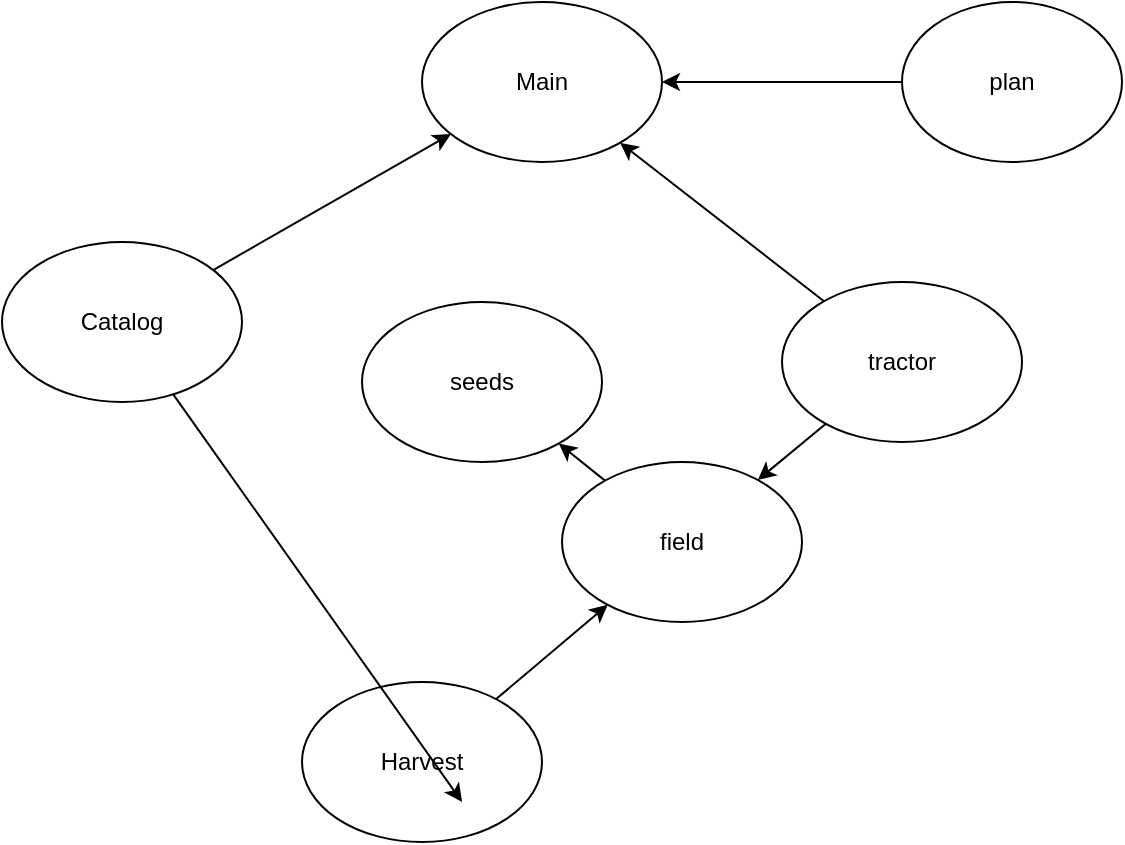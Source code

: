 <mxfile>
    <diagram id="yYyTrFEsh2mmxmy0rqgF" name="Page-1">
        <mxGraphModel dx="737" dy="566" grid="1" gridSize="10" guides="1" tooltips="1" connect="1" arrows="1" fold="1" page="1" pageScale="1" pageWidth="850" pageHeight="1100" math="0" shadow="0">
            <root>
                <mxCell id="0"/>
                <mxCell id="1" parent="0"/>
                <mxCell id="2" value="Main" style="ellipse;whiteSpace=wrap;html=1;" vertex="1" parent="1">
                    <mxGeometry x="260" y="70" width="120" height="80" as="geometry"/>
                </mxCell>
                <mxCell id="3" value="seeds" style="ellipse;whiteSpace=wrap;html=1;" vertex="1" parent="1">
                    <mxGeometry x="230" y="220" width="120" height="80" as="geometry"/>
                </mxCell>
                <mxCell id="10" style="edgeStyle=none;html=1;" edge="1" parent="1" source="4" target="3">
                    <mxGeometry relative="1" as="geometry"/>
                </mxCell>
                <mxCell id="4" value="field" style="ellipse;whiteSpace=wrap;html=1;" vertex="1" parent="1">
                    <mxGeometry x="330" y="300" width="120" height="80" as="geometry"/>
                </mxCell>
                <mxCell id="11" style="edgeStyle=none;html=1;" edge="1" parent="1" source="5" target="4">
                    <mxGeometry relative="1" as="geometry"/>
                </mxCell>
                <mxCell id="13" style="edgeStyle=none;html=1;" edge="1" parent="1" source="5" target="2">
                    <mxGeometry relative="1" as="geometry"/>
                </mxCell>
                <mxCell id="5" value="tractor" style="ellipse;whiteSpace=wrap;html=1;" vertex="1" parent="1">
                    <mxGeometry x="440" y="210" width="120" height="80" as="geometry"/>
                </mxCell>
                <mxCell id="14" style="edgeStyle=none;html=1;" edge="1" parent="1" source="6" target="4">
                    <mxGeometry relative="1" as="geometry"/>
                </mxCell>
                <mxCell id="6" value="Harvest" style="ellipse;whiteSpace=wrap;html=1;" vertex="1" parent="1">
                    <mxGeometry x="200" y="410" width="120" height="80" as="geometry"/>
                </mxCell>
                <mxCell id="9" style="edgeStyle=none;html=1;" edge="1" parent="1" source="7" target="2">
                    <mxGeometry relative="1" as="geometry"/>
                </mxCell>
                <mxCell id="7" value="plan" style="ellipse;whiteSpace=wrap;html=1;" vertex="1" parent="1">
                    <mxGeometry x="500" y="70" width="110" height="80" as="geometry"/>
                </mxCell>
                <mxCell id="15" style="edgeStyle=none;html=1;entryX=0.667;entryY=0.75;entryDx=0;entryDy=0;entryPerimeter=0;" edge="1" parent="1" source="8" target="6">
                    <mxGeometry relative="1" as="geometry"/>
                </mxCell>
                <mxCell id="16" style="edgeStyle=none;html=1;" edge="1" parent="1" source="8" target="2">
                    <mxGeometry relative="1" as="geometry"/>
                </mxCell>
                <mxCell id="8" value="Catalog" style="ellipse;whiteSpace=wrap;html=1;" vertex="1" parent="1">
                    <mxGeometry x="50" y="190" width="120" height="80" as="geometry"/>
                </mxCell>
            </root>
        </mxGraphModel>
    </diagram>
</mxfile>